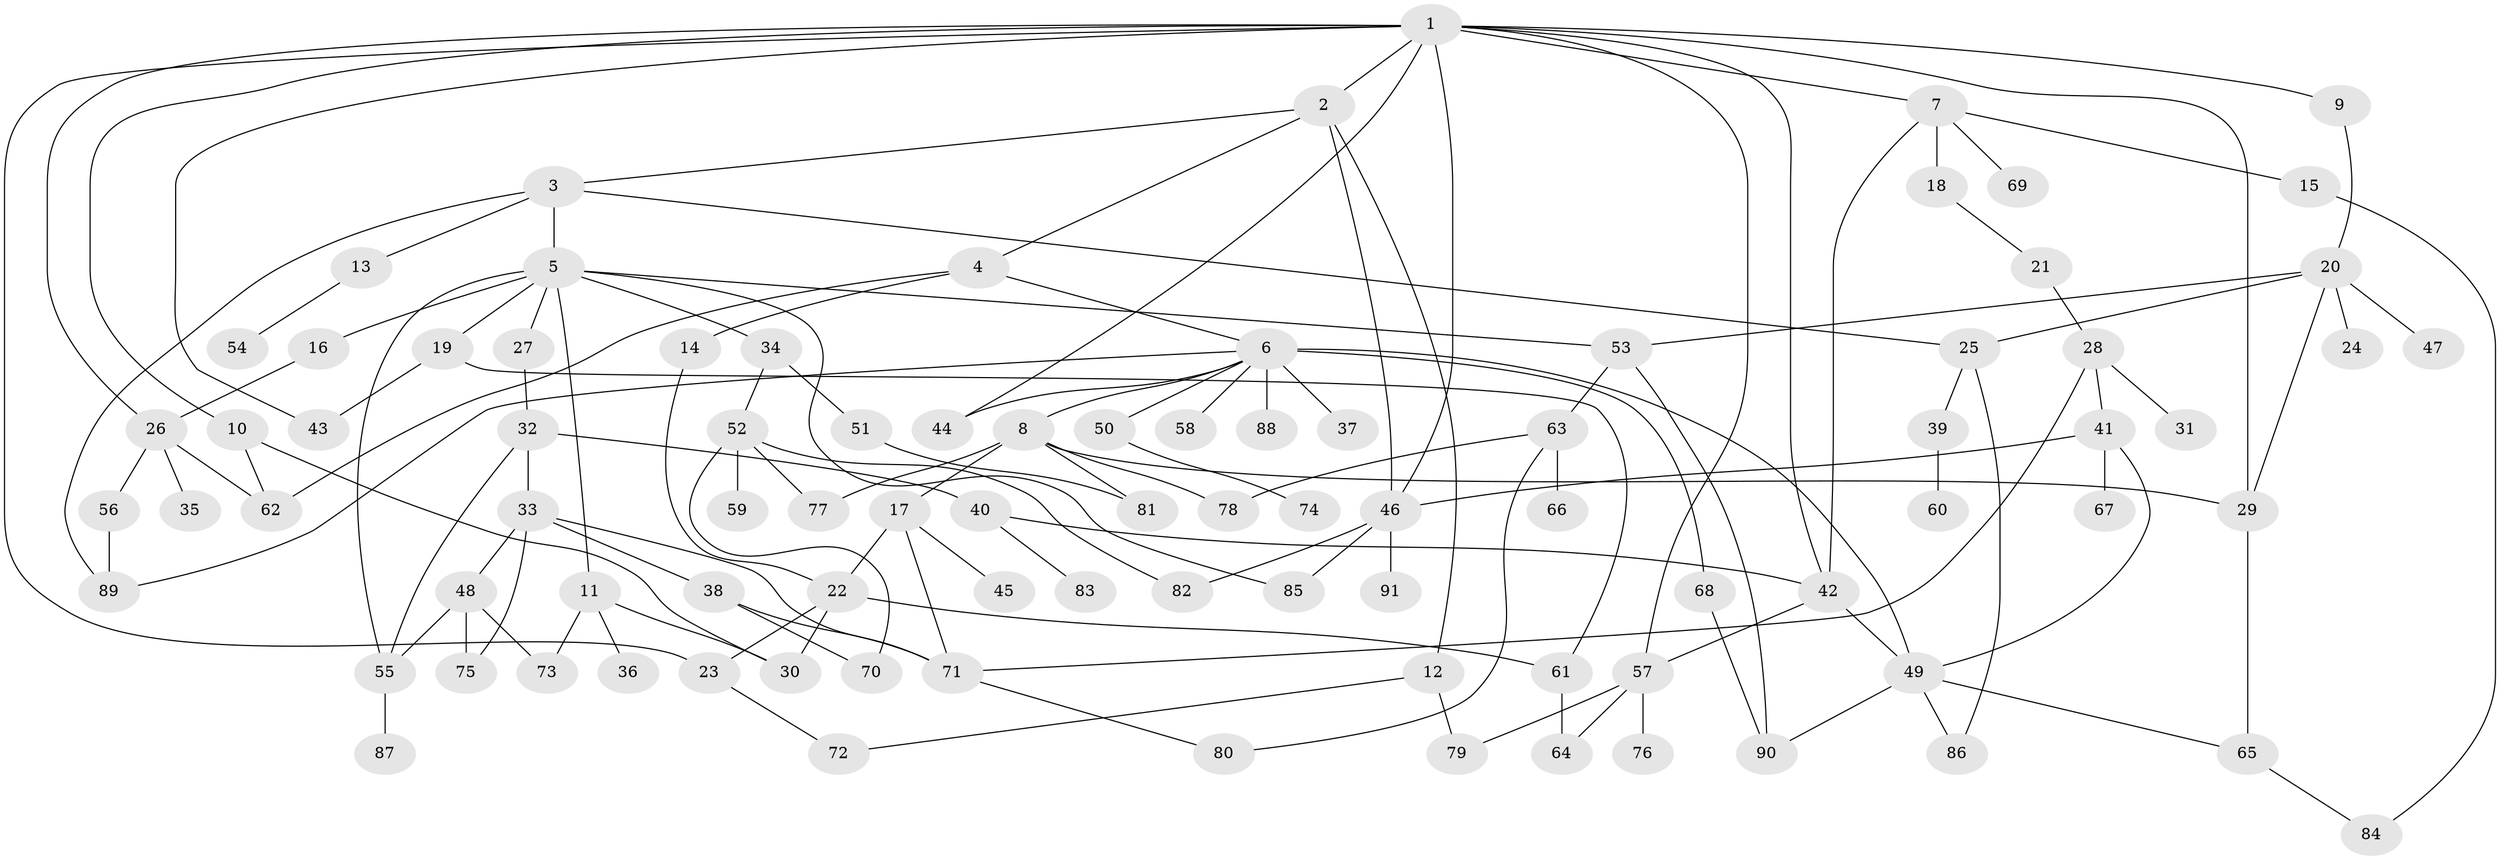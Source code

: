 // Generated by graph-tools (version 1.1) at 2025/01/03/09/25 03:01:00]
// undirected, 91 vertices, 135 edges
graph export_dot {
graph [start="1"]
  node [color=gray90,style=filled];
  1;
  2;
  3;
  4;
  5;
  6;
  7;
  8;
  9;
  10;
  11;
  12;
  13;
  14;
  15;
  16;
  17;
  18;
  19;
  20;
  21;
  22;
  23;
  24;
  25;
  26;
  27;
  28;
  29;
  30;
  31;
  32;
  33;
  34;
  35;
  36;
  37;
  38;
  39;
  40;
  41;
  42;
  43;
  44;
  45;
  46;
  47;
  48;
  49;
  50;
  51;
  52;
  53;
  54;
  55;
  56;
  57;
  58;
  59;
  60;
  61;
  62;
  63;
  64;
  65;
  66;
  67;
  68;
  69;
  70;
  71;
  72;
  73;
  74;
  75;
  76;
  77;
  78;
  79;
  80;
  81;
  82;
  83;
  84;
  85;
  86;
  87;
  88;
  89;
  90;
  91;
  1 -- 2;
  1 -- 7;
  1 -- 9;
  1 -- 10;
  1 -- 23;
  1 -- 29;
  1 -- 43;
  1 -- 57;
  1 -- 26;
  1 -- 46;
  1 -- 42;
  1 -- 44;
  2 -- 3;
  2 -- 4;
  2 -- 12;
  2 -- 46;
  3 -- 5;
  3 -- 13;
  3 -- 25;
  3 -- 89;
  4 -- 6;
  4 -- 14;
  4 -- 62;
  5 -- 11;
  5 -- 16;
  5 -- 19;
  5 -- 27;
  5 -- 34;
  5 -- 53;
  5 -- 85;
  5 -- 55;
  6 -- 8;
  6 -- 37;
  6 -- 44;
  6 -- 50;
  6 -- 58;
  6 -- 68;
  6 -- 88;
  6 -- 89;
  6 -- 49;
  7 -- 15;
  7 -- 18;
  7 -- 42;
  7 -- 69;
  8 -- 17;
  8 -- 78;
  8 -- 77;
  8 -- 29;
  8 -- 81;
  9 -- 20;
  10 -- 30;
  10 -- 62;
  11 -- 36;
  11 -- 73;
  11 -- 30;
  12 -- 79;
  12 -- 72;
  13 -- 54;
  14 -- 22;
  15 -- 84;
  16 -- 26;
  17 -- 45;
  17 -- 71;
  17 -- 22;
  18 -- 21;
  19 -- 43;
  19 -- 61;
  20 -- 24;
  20 -- 47;
  20 -- 25;
  20 -- 53;
  20 -- 29;
  21 -- 28;
  22 -- 61;
  22 -- 30;
  22 -- 23;
  23 -- 72;
  25 -- 39;
  25 -- 86;
  26 -- 35;
  26 -- 56;
  26 -- 62;
  27 -- 32;
  28 -- 31;
  28 -- 41;
  28 -- 71;
  29 -- 65;
  32 -- 33;
  32 -- 40;
  32 -- 55;
  33 -- 38;
  33 -- 48;
  33 -- 75;
  33 -- 71;
  34 -- 51;
  34 -- 52;
  38 -- 70;
  38 -- 71;
  39 -- 60;
  40 -- 83;
  40 -- 42;
  41 -- 46;
  41 -- 49;
  41 -- 67;
  42 -- 57;
  42 -- 49;
  46 -- 82;
  46 -- 91;
  46 -- 85;
  48 -- 73;
  48 -- 55;
  48 -- 75;
  49 -- 86;
  49 -- 65;
  49 -- 90;
  50 -- 74;
  51 -- 81;
  52 -- 59;
  52 -- 77;
  52 -- 70;
  52 -- 82;
  53 -- 63;
  53 -- 90;
  55 -- 87;
  56 -- 89;
  57 -- 64;
  57 -- 76;
  57 -- 79;
  61 -- 64;
  63 -- 66;
  63 -- 78;
  63 -- 80;
  65 -- 84;
  68 -- 90;
  71 -- 80;
}
